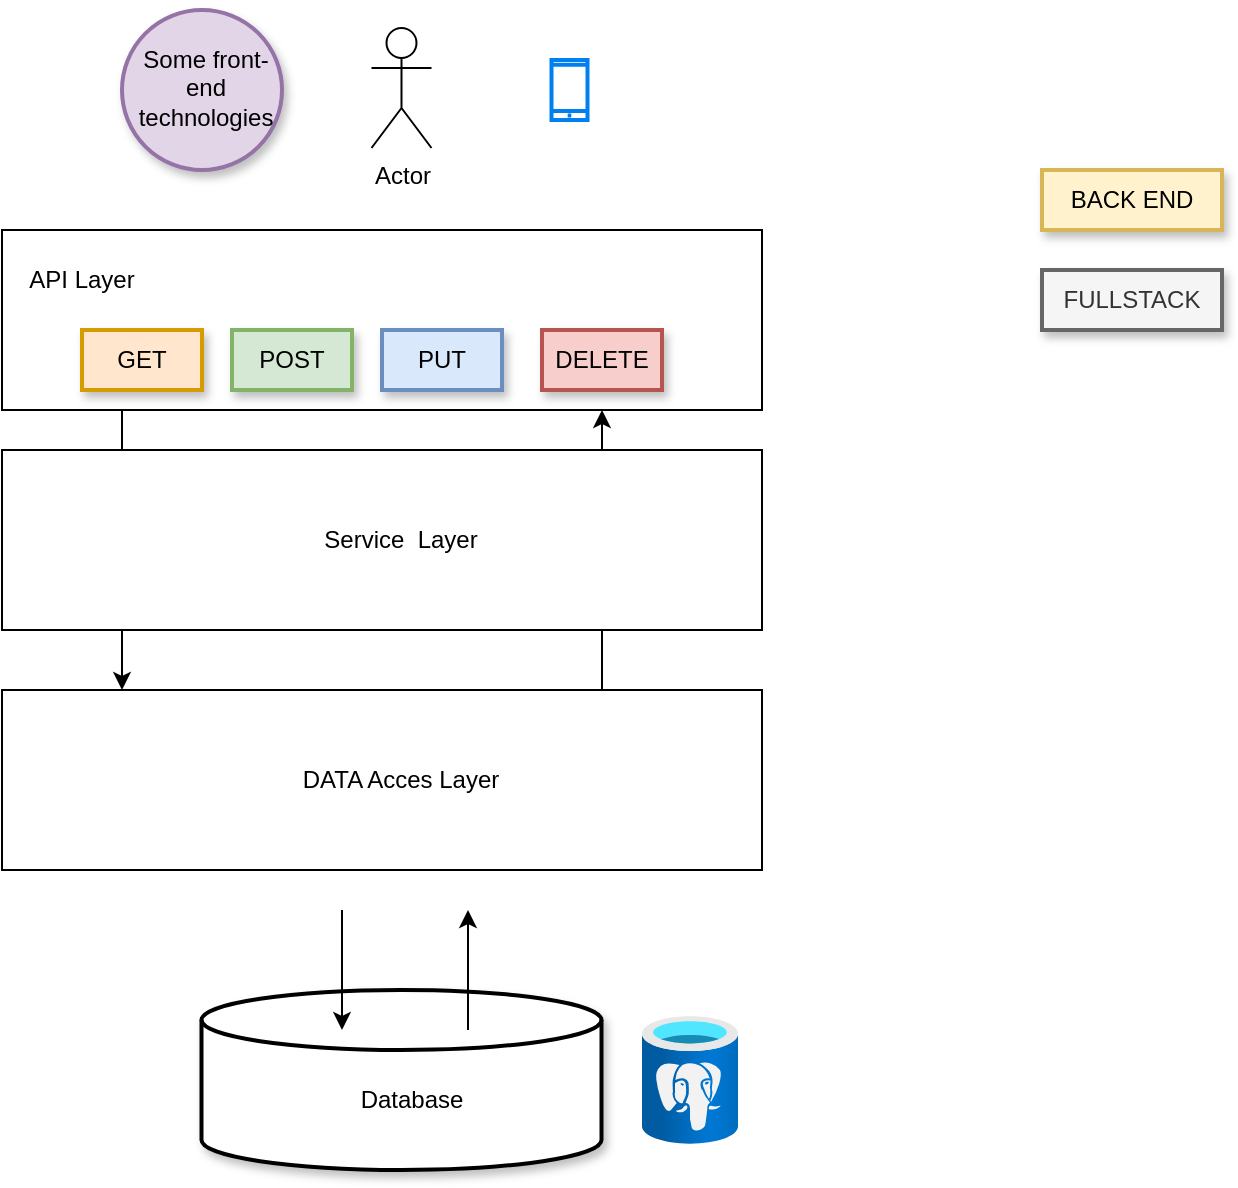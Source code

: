 <mxfile version="16.2.7" type="github"><diagram id="1t0g9Ya8N3DFxStCLPci" name="Page-1"><mxGraphModel dx="946" dy="673" grid="1" gridSize="10" guides="1" tooltips="1" connect="1" arrows="1" fold="1" page="1" pageScale="1" pageWidth="827" pageHeight="1169" math="0" shadow="0"><root><mxCell id="0"/><mxCell id="1" parent="0"/><mxCell id="DS3mKHDRqCNufD1cKFdk-1" value="Actor" style="shape=umlActor;verticalLabelPosition=bottom;verticalAlign=top;html=1;outlineConnect=0;" parent="1" vertex="1"><mxGeometry x="364.75" y="49" width="30" height="60" as="geometry"/></mxCell><mxCell id="DS3mKHDRqCNufD1cKFdk-2" value="" style="html=1;verticalLabelPosition=bottom;align=center;labelBackgroundColor=#ffffff;verticalAlign=top;strokeWidth=2;strokeColor=#0080F0;shadow=0;dashed=0;shape=mxgraph.ios7.icons.smartphone;" parent="1" vertex="1"><mxGeometry x="454.75" y="65" width="18" height="30" as="geometry"/></mxCell><mxCell id="DS3mKHDRqCNufD1cKFdk-44" value="" style="edgeStyle=orthogonalEdgeStyle;rounded=0;orthogonalLoop=1;jettySize=auto;html=1;" parent="1" source="DS3mKHDRqCNufD1cKFdk-5" target="DS3mKHDRqCNufD1cKFdk-7" edge="1"><mxGeometry relative="1" as="geometry"><Array as="points"><mxPoint x="240" y="310"/><mxPoint x="240" y="310"/></Array></mxGeometry></mxCell><mxCell id="DS3mKHDRqCNufD1cKFdk-5" value="" style="rounded=0;whiteSpace=wrap;html=1;" parent="1" vertex="1"><mxGeometry x="180" y="150" width="380" height="90" as="geometry"/></mxCell><mxCell id="DS3mKHDRqCNufD1cKFdk-45" value="" style="edgeStyle=orthogonalEdgeStyle;rounded=0;orthogonalLoop=1;jettySize=auto;html=1;" parent="1" source="DS3mKHDRqCNufD1cKFdk-7" target="DS3mKHDRqCNufD1cKFdk-5" edge="1"><mxGeometry relative="1" as="geometry"><Array as="points"><mxPoint x="480" y="290"/><mxPoint x="480" y="290"/></Array></mxGeometry></mxCell><mxCell id="DS3mKHDRqCNufD1cKFdk-7" value="" style="rounded=0;whiteSpace=wrap;html=1;" parent="1" vertex="1"><mxGeometry x="180" y="380" width="380" height="90" as="geometry"/></mxCell><mxCell id="DS3mKHDRqCNufD1cKFdk-9" value="API Layer" style="text;html=1;strokeColor=none;fillColor=none;align=center;verticalAlign=middle;whiteSpace=wrap;rounded=0;" parent="1" vertex="1"><mxGeometry x="190" y="160" width="60" height="30" as="geometry"/></mxCell><mxCell id="DS3mKHDRqCNufD1cKFdk-12" value="DATA Acces Layer" style="text;html=1;strokeColor=none;fillColor=none;align=center;verticalAlign=middle;whiteSpace=wrap;rounded=0;" parent="1" vertex="1"><mxGeometry x="322.25" y="410" width="115" height="30" as="geometry"/></mxCell><mxCell id="DS3mKHDRqCNufD1cKFdk-15" value="GET" style="text;html=1;align=center;verticalAlign=middle;whiteSpace=wrap;rounded=0;shadow=1;gradientDirection=east;fillColor=#ffe6cc;strokeColor=#d79b00;strokeWidth=2;" parent="1" vertex="1"><mxGeometry x="220" y="200" width="60" height="30" as="geometry"/></mxCell><mxCell id="DS3mKHDRqCNufD1cKFdk-19" value="POST" style="text;html=1;align=center;verticalAlign=middle;whiteSpace=wrap;rounded=0;shadow=1;gradientDirection=east;fillColor=#d5e8d4;strokeColor=#82b366;strokeWidth=2;" parent="1" vertex="1"><mxGeometry x="295" y="200" width="60" height="30" as="geometry"/></mxCell><mxCell id="DS3mKHDRqCNufD1cKFdk-20" value="PUT" style="text;html=1;align=center;verticalAlign=middle;whiteSpace=wrap;rounded=0;shadow=1;gradientDirection=east;fillColor=#dae8fc;strokeColor=#6c8ebf;strokeWidth=2;" parent="1" vertex="1"><mxGeometry x="370" y="200" width="60" height="30" as="geometry"/></mxCell><mxCell id="DS3mKHDRqCNufD1cKFdk-22" value="DELETE" style="text;html=1;align=center;verticalAlign=middle;whiteSpace=wrap;rounded=0;shadow=1;gradientDirection=east;fillColor=#f8cecc;strokeColor=#b85450;strokeWidth=2;" parent="1" vertex="1"><mxGeometry x="450" y="200" width="60" height="30" as="geometry"/></mxCell><mxCell id="DS3mKHDRqCNufD1cKFdk-35" value="" style="ellipse;whiteSpace=wrap;html=1;aspect=fixed;shadow=1;strokeColor=#9673a6;strokeWidth=2;fillColor=#e1d5e7;gradientDirection=east;" parent="1" vertex="1"><mxGeometry x="240" y="40" width="80" height="80" as="geometry"/></mxCell><mxCell id="DS3mKHDRqCNufD1cKFdk-36" value="Some front-end technologies" style="text;html=1;strokeColor=none;fillColor=none;align=center;verticalAlign=middle;whiteSpace=wrap;rounded=0;shadow=1;" parent="1" vertex="1"><mxGeometry x="252.25" y="64" width="60" height="30" as="geometry"/></mxCell><mxCell id="DS3mKHDRqCNufD1cKFdk-38" value="" style="shape=cylinder3;whiteSpace=wrap;html=1;boundedLbl=1;backgroundOutline=1;size=15;shadow=1;strokeColor=#000000;strokeWidth=2;fillColor=default;gradientColor=none;gradientDirection=east;" parent="1" vertex="1"><mxGeometry x="279.75" y="530" width="200" height="90" as="geometry"/></mxCell><mxCell id="DS3mKHDRqCNufD1cKFdk-6" value="" style="rounded=0;whiteSpace=wrap;html=1;" parent="1" vertex="1"><mxGeometry x="180" y="260" width="380" height="90" as="geometry"/></mxCell><mxCell id="DS3mKHDRqCNufD1cKFdk-10" value="Service &amp;nbsp;Layer" style="text;html=1;strokeColor=none;fillColor=none;align=center;verticalAlign=middle;whiteSpace=wrap;rounded=0;" parent="1" vertex="1"><mxGeometry x="332.25" y="290" width="95" height="30" as="geometry"/></mxCell><mxCell id="DS3mKHDRqCNufD1cKFdk-48" value="" style="endArrow=classic;html=1;rounded=0;" parent="1" edge="1"><mxGeometry width="50" height="50" relative="1" as="geometry"><mxPoint x="350" y="490" as="sourcePoint"/><mxPoint x="350" y="550" as="targetPoint"/></mxGeometry></mxCell><mxCell id="DS3mKHDRqCNufD1cKFdk-49" value="" style="endArrow=classic;html=1;rounded=0;" parent="1" edge="1"><mxGeometry width="50" height="50" relative="1" as="geometry"><mxPoint x="413" y="550" as="sourcePoint"/><mxPoint x="413" y="490" as="targetPoint"/></mxGeometry></mxCell><mxCell id="DS3mKHDRqCNufD1cKFdk-50" value="Database" style="text;html=1;strokeColor=none;fillColor=none;align=center;verticalAlign=middle;whiteSpace=wrap;rounded=0;shadow=1;" parent="1" vertex="1"><mxGeometry x="355" y="570" width="60" height="30" as="geometry"/></mxCell><mxCell id="DS3mKHDRqCNufD1cKFdk-51" value="BACK END" style="text;html=1;align=center;verticalAlign=middle;whiteSpace=wrap;rounded=0;shadow=1;gradientDirection=east;fillColor=#fff2cc;strokeColor=#d6b656;strokeWidth=2;" parent="1" vertex="1"><mxGeometry x="700" y="120" width="90" height="30" as="geometry"/></mxCell><mxCell id="DS3mKHDRqCNufD1cKFdk-52" value="FULLSTACK" style="text;html=1;align=center;verticalAlign=middle;whiteSpace=wrap;rounded=0;shadow=1;gradientDirection=east;fillColor=#f5f5f5;strokeColor=#666666;strokeWidth=2;fontColor=#333333;" parent="1" vertex="1"><mxGeometry x="700" y="170" width="90" height="30" as="geometry"/></mxCell><mxCell id="hBNqXgote5KgCbQFllFb-1" value="" style="aspect=fixed;html=1;points=[];align=center;image;fontSize=12;image=img/lib/azure2/databases/Azure_Database_PostgreSQL_Server.svg;" parent="1" vertex="1"><mxGeometry x="500" y="543" width="48" height="64" as="geometry"/></mxCell></root></mxGraphModel></diagram></mxfile>